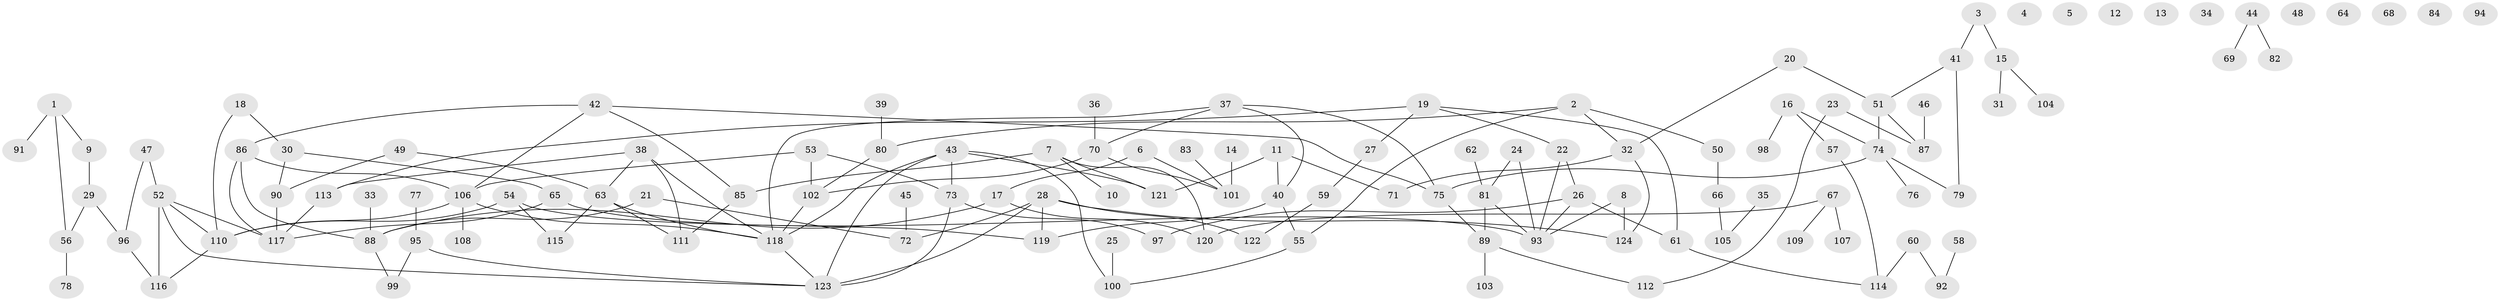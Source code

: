 // coarse degree distribution, {1: 0.17307692307692307, 7: 0.057692307692307696, 2: 0.11538461538461539, 0: 0.21153846153846154, 3: 0.17307692307692307, 6: 0.07692307692307693, 4: 0.09615384615384616, 5: 0.07692307692307693, 15: 0.019230769230769232}
// Generated by graph-tools (version 1.1) at 2025/16/03/04/25 18:16:40]
// undirected, 124 vertices, 156 edges
graph export_dot {
graph [start="1"]
  node [color=gray90,style=filled];
  1;
  2;
  3;
  4;
  5;
  6;
  7;
  8;
  9;
  10;
  11;
  12;
  13;
  14;
  15;
  16;
  17;
  18;
  19;
  20;
  21;
  22;
  23;
  24;
  25;
  26;
  27;
  28;
  29;
  30;
  31;
  32;
  33;
  34;
  35;
  36;
  37;
  38;
  39;
  40;
  41;
  42;
  43;
  44;
  45;
  46;
  47;
  48;
  49;
  50;
  51;
  52;
  53;
  54;
  55;
  56;
  57;
  58;
  59;
  60;
  61;
  62;
  63;
  64;
  65;
  66;
  67;
  68;
  69;
  70;
  71;
  72;
  73;
  74;
  75;
  76;
  77;
  78;
  79;
  80;
  81;
  82;
  83;
  84;
  85;
  86;
  87;
  88;
  89;
  90;
  91;
  92;
  93;
  94;
  95;
  96;
  97;
  98;
  99;
  100;
  101;
  102;
  103;
  104;
  105;
  106;
  107;
  108;
  109;
  110;
  111;
  112;
  113;
  114;
  115;
  116;
  117;
  118;
  119;
  120;
  121;
  122;
  123;
  124;
  1 -- 9;
  1 -- 56;
  1 -- 91;
  2 -- 32;
  2 -- 50;
  2 -- 55;
  2 -- 80;
  3 -- 15;
  3 -- 41;
  6 -- 17;
  6 -- 101;
  7 -- 10;
  7 -- 85;
  7 -- 120;
  7 -- 121;
  8 -- 93;
  8 -- 124;
  9 -- 29;
  11 -- 40;
  11 -- 71;
  11 -- 121;
  14 -- 101;
  15 -- 31;
  15 -- 104;
  16 -- 57;
  16 -- 74;
  16 -- 98;
  17 -- 88;
  17 -- 120;
  18 -- 30;
  18 -- 110;
  19 -- 22;
  19 -- 27;
  19 -- 61;
  19 -- 113;
  20 -- 32;
  20 -- 51;
  21 -- 72;
  21 -- 88;
  22 -- 26;
  22 -- 93;
  23 -- 87;
  23 -- 112;
  24 -- 81;
  24 -- 93;
  25 -- 100;
  26 -- 61;
  26 -- 93;
  26 -- 97;
  27 -- 59;
  28 -- 72;
  28 -- 119;
  28 -- 122;
  28 -- 123;
  28 -- 124;
  29 -- 56;
  29 -- 96;
  30 -- 65;
  30 -- 90;
  32 -- 71;
  32 -- 124;
  33 -- 88;
  35 -- 105;
  36 -- 70;
  37 -- 40;
  37 -- 70;
  37 -- 75;
  37 -- 118;
  38 -- 63;
  38 -- 111;
  38 -- 113;
  38 -- 118;
  39 -- 80;
  40 -- 55;
  40 -- 119;
  41 -- 51;
  41 -- 79;
  42 -- 75;
  42 -- 85;
  42 -- 86;
  42 -- 106;
  43 -- 73;
  43 -- 100;
  43 -- 118;
  43 -- 121;
  43 -- 123;
  44 -- 69;
  44 -- 82;
  45 -- 72;
  46 -- 87;
  47 -- 52;
  47 -- 96;
  49 -- 63;
  49 -- 90;
  50 -- 66;
  51 -- 74;
  51 -- 87;
  52 -- 110;
  52 -- 116;
  52 -- 117;
  52 -- 123;
  53 -- 73;
  53 -- 102;
  53 -- 106;
  54 -- 110;
  54 -- 115;
  54 -- 119;
  55 -- 100;
  56 -- 78;
  57 -- 114;
  58 -- 92;
  59 -- 122;
  60 -- 92;
  60 -- 114;
  61 -- 114;
  62 -- 81;
  63 -- 111;
  63 -- 115;
  63 -- 118;
  65 -- 93;
  65 -- 117;
  66 -- 105;
  67 -- 107;
  67 -- 109;
  67 -- 120;
  70 -- 101;
  70 -- 102;
  73 -- 97;
  73 -- 123;
  74 -- 75;
  74 -- 76;
  74 -- 79;
  75 -- 89;
  77 -- 95;
  80 -- 102;
  81 -- 89;
  81 -- 93;
  83 -- 101;
  85 -- 111;
  86 -- 88;
  86 -- 106;
  86 -- 117;
  88 -- 99;
  89 -- 103;
  89 -- 112;
  90 -- 117;
  95 -- 99;
  95 -- 123;
  96 -- 116;
  102 -- 118;
  106 -- 108;
  106 -- 110;
  106 -- 118;
  110 -- 116;
  113 -- 117;
  118 -- 123;
}
